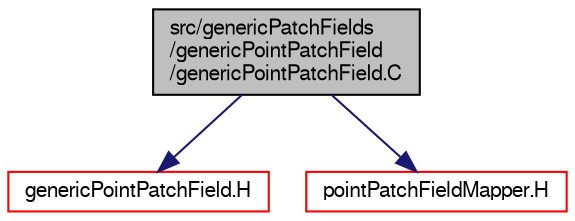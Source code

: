 digraph "src/genericPatchFields/genericPointPatchField/genericPointPatchField.C"
{
  bgcolor="transparent";
  edge [fontname="FreeSans",fontsize="10",labelfontname="FreeSans",labelfontsize="10"];
  node [fontname="FreeSans",fontsize="10",shape=record];
  Node0 [label="src/genericPatchFields\l/genericPointPatchField\l/genericPointPatchField.C",height=0.2,width=0.4,color="black", fillcolor="grey75", style="filled", fontcolor="black"];
  Node0 -> Node1 [color="midnightblue",fontsize="10",style="solid",fontname="FreeSans"];
  Node1 [label="genericPointPatchField.H",height=0.2,width=0.4,color="red",URL="$a04835.html"];
  Node0 -> Node144 [color="midnightblue",fontsize="10",style="solid",fontname="FreeSans"];
  Node144 [label="pointPatchFieldMapper.H",height=0.2,width=0.4,color="red",URL="$a10154.html"];
}
